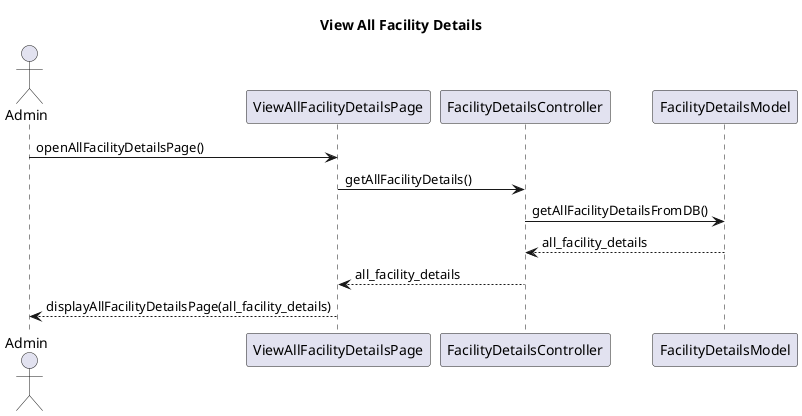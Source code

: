 @startuml
title View All Facility Details
actor Admin as act
participant ViewAllFacilityDetailsPage as view
participant FacilityDetailsController as ctrl
participant FacilityDetailsModel as model

act -> view: openAllFacilityDetailsPage()
view -> ctrl: getAllFacilityDetails()
ctrl -> model: getAllFacilityDetailsFromDB()
ctrl <-- model: all_facility_details
view <-- ctrl: all_facility_details
act <-- view: displayAllFacilityDetailsPage(all_facility_details)

@enduml